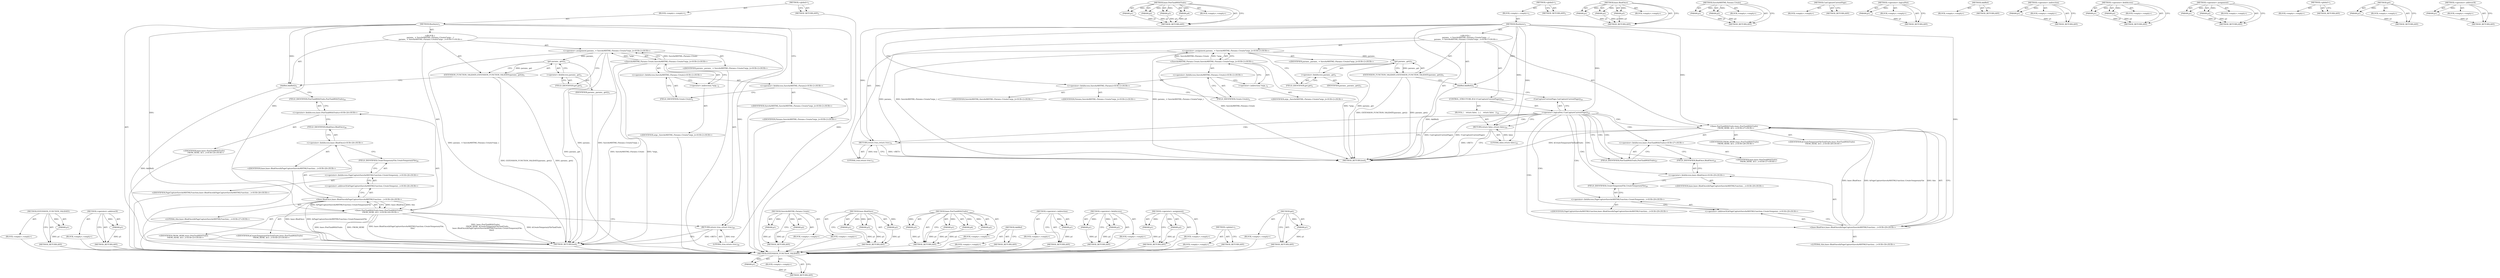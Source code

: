 digraph "&lt;operator&gt;.addressOf" {
vulnerable_83 [label=<(METHOD,EXTENSION_FUNCTION_VALIDATE)>];
vulnerable_84 [label=<(PARAM,p1)>];
vulnerable_85 [label=<(BLOCK,&lt;empty&gt;,&lt;empty&gt;)>];
vulnerable_86 [label=<(METHOD_RETURN,ANY)>];
vulnerable_107 [label=<(METHOD,&lt;operator&gt;.addressOf)>];
vulnerable_108 [label=<(PARAM,p1)>];
vulnerable_109 [label=<(BLOCK,&lt;empty&gt;,&lt;empty&gt;)>];
vulnerable_110 [label=<(METHOD_RETURN,ANY)>];
vulnerable_6 [label=<(METHOD,&lt;global&gt;)<SUB>1</SUB>>];
vulnerable_7 [label=<(BLOCK,&lt;empty&gt;,&lt;empty&gt;)<SUB>1</SUB>>];
vulnerable_8 [label=<(METHOD,RunAsync)<SUB>1</SUB>>];
vulnerable_9 [label="<(BLOCK,{
  params_ = SaveAsMHTML::Params::Create(*args...,{
  params_ = SaveAsMHTML::Params::Create(*args...)<SUB>1</SUB>>"];
vulnerable_10 [label="<(&lt;operator&gt;.assignment,params_ = SaveAsMHTML::Params::Create(*args_))<SUB>2</SUB>>"];
vulnerable_11 [label="<(IDENTIFIER,params_,params_ = SaveAsMHTML::Params::Create(*args_))<SUB>2</SUB>>"];
vulnerable_12 [label="<(SaveAsMHTML.Params.Create,SaveAsMHTML::Params::Create(*args_))<SUB>2</SUB>>"];
vulnerable_13 [label="<(&lt;operator&gt;.fieldAccess,SaveAsMHTML::Params::Create)<SUB>2</SUB>>"];
vulnerable_14 [label="<(&lt;operator&gt;.fieldAccess,SaveAsMHTML::Params)<SUB>2</SUB>>"];
vulnerable_15 [label="<(IDENTIFIER,SaveAsMHTML,SaveAsMHTML::Params::Create(*args_))<SUB>2</SUB>>"];
vulnerable_16 [label="<(IDENTIFIER,Params,SaveAsMHTML::Params::Create(*args_))<SUB>2</SUB>>"];
vulnerable_17 [label=<(FIELD_IDENTIFIER,Create,Create)<SUB>2</SUB>>];
vulnerable_18 [label=<(&lt;operator&gt;.indirection,*args_)<SUB>2</SUB>>];
vulnerable_19 [label="<(IDENTIFIER,args_,SaveAsMHTML::Params::Create(*args_))<SUB>2</SUB>>"];
vulnerable_20 [label=<(EXTENSION_FUNCTION_VALIDATE,EXTENSION_FUNCTION_VALIDATE(params_.get()))<SUB>3</SUB>>];
vulnerable_21 [label=<(get,params_.get())<SUB>3</SUB>>];
vulnerable_22 [label=<(&lt;operator&gt;.fieldAccess,params_.get)<SUB>3</SUB>>];
vulnerable_23 [label=<(IDENTIFIER,params_,params_.get())<SUB>3</SUB>>];
vulnerable_24 [label=<(FIELD_IDENTIFIER,get,get)<SUB>3</SUB>>];
vulnerable_25 [label=<(AddRef,AddRef())<SUB>5</SUB>>];
vulnerable_26 [label="<(base.PostTaskWithTraits,base::PostTaskWithTraits(
       FROM_HERE, kCr...)<SUB>24</SUB>>"];
vulnerable_27 [label="<(&lt;operator&gt;.fieldAccess,base::PostTaskWithTraits)<SUB>24</SUB>>"];
vulnerable_28 [label="<(IDENTIFIER,base,base::PostTaskWithTraits(
       FROM_HERE, kCr...)<SUB>24</SUB>>"];
vulnerable_29 [label=<(FIELD_IDENTIFIER,PostTaskWithTraits,PostTaskWithTraits)<SUB>24</SUB>>];
vulnerable_30 [label="<(IDENTIFIER,FROM_HERE,base::PostTaskWithTraits(
       FROM_HERE, kCr...)<SUB>25</SUB>>"];
vulnerable_31 [label="<(IDENTIFIER,kCreateTemporaryFileTaskTraits,base::PostTaskWithTraits(
       FROM_HERE, kCr...)<SUB>25</SUB>>"];
vulnerable_32 [label="<(base.BindOnce,base::BindOnce(&amp;PageCaptureSaveAsMHTMLFunction:...)<SUB>26</SUB>>"];
vulnerable_33 [label="<(&lt;operator&gt;.fieldAccess,base::BindOnce)<SUB>26</SUB>>"];
vulnerable_34 [label="<(IDENTIFIER,base,base::BindOnce(&amp;PageCaptureSaveAsMHTMLFunction:...)<SUB>26</SUB>>"];
vulnerable_35 [label=<(FIELD_IDENTIFIER,BindOnce,BindOnce)<SUB>26</SUB>>];
vulnerable_36 [label="<(&lt;operator&gt;.addressOf,&amp;PageCaptureSaveAsMHTMLFunction::CreateTemporar...)<SUB>26</SUB>>"];
vulnerable_37 [label="<(&lt;operator&gt;.fieldAccess,PageCaptureSaveAsMHTMLFunction::CreateTemporary...)<SUB>26</SUB>>"];
vulnerable_38 [label="<(IDENTIFIER,PageCaptureSaveAsMHTMLFunction,base::BindOnce(&amp;PageCaptureSaveAsMHTMLFunction:...)<SUB>26</SUB>>"];
vulnerable_39 [label=<(FIELD_IDENTIFIER,CreateTemporaryFile,CreateTemporaryFile)<SUB>26</SUB>>];
vulnerable_40 [label="<(LITERAL,this,base::BindOnce(&amp;PageCaptureSaveAsMHTMLFunction:...)<SUB>27</SUB>>"];
vulnerable_41 [label=<(RETURN,return true;,return true;)<SUB>28</SUB>>];
vulnerable_42 [label=<(LITERAL,true,return true;)<SUB>28</SUB>>];
vulnerable_43 [label=<(METHOD_RETURN,bool)<SUB>1</SUB>>];
vulnerable_45 [label=<(METHOD_RETURN,ANY)<SUB>1</SUB>>];
vulnerable_69 [label=<(METHOD,SaveAsMHTML.Params.Create)>];
vulnerable_70 [label=<(PARAM,p1)>];
vulnerable_71 [label=<(PARAM,p2)>];
vulnerable_72 [label=<(BLOCK,&lt;empty&gt;,&lt;empty&gt;)>];
vulnerable_73 [label=<(METHOD_RETURN,ANY)>];
vulnerable_101 [label=<(METHOD,base.BindOnce)>];
vulnerable_102 [label=<(PARAM,p1)>];
vulnerable_103 [label=<(PARAM,p2)>];
vulnerable_104 [label=<(PARAM,p3)>];
vulnerable_105 [label=<(BLOCK,&lt;empty&gt;,&lt;empty&gt;)>];
vulnerable_106 [label=<(METHOD_RETURN,ANY)>];
vulnerable_94 [label=<(METHOD,base.PostTaskWithTraits)>];
vulnerable_95 [label=<(PARAM,p1)>];
vulnerable_96 [label=<(PARAM,p2)>];
vulnerable_97 [label=<(PARAM,p3)>];
vulnerable_98 [label=<(PARAM,p4)>];
vulnerable_99 [label=<(BLOCK,&lt;empty&gt;,&lt;empty&gt;)>];
vulnerable_100 [label=<(METHOD_RETURN,ANY)>];
vulnerable_91 [label=<(METHOD,AddRef)>];
vulnerable_92 [label=<(BLOCK,&lt;empty&gt;,&lt;empty&gt;)>];
vulnerable_93 [label=<(METHOD_RETURN,ANY)>];
vulnerable_79 [label=<(METHOD,&lt;operator&gt;.indirection)>];
vulnerable_80 [label=<(PARAM,p1)>];
vulnerable_81 [label=<(BLOCK,&lt;empty&gt;,&lt;empty&gt;)>];
vulnerable_82 [label=<(METHOD_RETURN,ANY)>];
vulnerable_74 [label=<(METHOD,&lt;operator&gt;.fieldAccess)>];
vulnerable_75 [label=<(PARAM,p1)>];
vulnerable_76 [label=<(PARAM,p2)>];
vulnerable_77 [label=<(BLOCK,&lt;empty&gt;,&lt;empty&gt;)>];
vulnerable_78 [label=<(METHOD_RETURN,ANY)>];
vulnerable_64 [label=<(METHOD,&lt;operator&gt;.assignment)>];
vulnerable_65 [label=<(PARAM,p1)>];
vulnerable_66 [label=<(PARAM,p2)>];
vulnerable_67 [label=<(BLOCK,&lt;empty&gt;,&lt;empty&gt;)>];
vulnerable_68 [label=<(METHOD_RETURN,ANY)>];
vulnerable_58 [label=<(METHOD,&lt;global&gt;)<SUB>1</SUB>>];
vulnerable_59 [label=<(BLOCK,&lt;empty&gt;,&lt;empty&gt;)>];
vulnerable_60 [label=<(METHOD_RETURN,ANY)>];
vulnerable_87 [label=<(METHOD,get)>];
vulnerable_88 [label=<(PARAM,p1)>];
vulnerable_89 [label=<(BLOCK,&lt;empty&gt;,&lt;empty&gt;)>];
vulnerable_90 [label=<(METHOD_RETURN,ANY)>];
fixed_89 [label=<(METHOD,EXTENSION_FUNCTION_VALIDATE)>];
fixed_90 [label=<(PARAM,p1)>];
fixed_91 [label=<(BLOCK,&lt;empty&gt;,&lt;empty&gt;)>];
fixed_92 [label=<(METHOD_RETURN,ANY)>];
fixed_107 [label=<(METHOD,base.PostTaskWithTraits)>];
fixed_108 [label=<(PARAM,p1)>];
fixed_109 [label=<(PARAM,p2)>];
fixed_110 [label=<(PARAM,p3)>];
fixed_111 [label=<(PARAM,p4)>];
fixed_112 [label=<(BLOCK,&lt;empty&gt;,&lt;empty&gt;)>];
fixed_113 [label=<(METHOD_RETURN,ANY)>];
fixed_6 [label=<(METHOD,&lt;global&gt;)<SUB>1</SUB>>];
fixed_7 [label=<(BLOCK,&lt;empty&gt;,&lt;empty&gt;)<SUB>1</SUB>>];
fixed_8 [label=<(METHOD,RunAsync)<SUB>1</SUB>>];
fixed_9 [label="<(BLOCK,{
  params_ = SaveAsMHTML::Params::Create(*args...,{
  params_ = SaveAsMHTML::Params::Create(*args...)<SUB>1</SUB>>"];
fixed_10 [label="<(&lt;operator&gt;.assignment,params_ = SaveAsMHTML::Params::Create(*args_))<SUB>2</SUB>>"];
fixed_11 [label="<(IDENTIFIER,params_,params_ = SaveAsMHTML::Params::Create(*args_))<SUB>2</SUB>>"];
fixed_12 [label="<(SaveAsMHTML.Params.Create,SaveAsMHTML::Params::Create(*args_))<SUB>2</SUB>>"];
fixed_13 [label="<(&lt;operator&gt;.fieldAccess,SaveAsMHTML::Params::Create)<SUB>2</SUB>>"];
fixed_14 [label="<(&lt;operator&gt;.fieldAccess,SaveAsMHTML::Params)<SUB>2</SUB>>"];
fixed_15 [label="<(IDENTIFIER,SaveAsMHTML,SaveAsMHTML::Params::Create(*args_))<SUB>2</SUB>>"];
fixed_16 [label="<(IDENTIFIER,Params,SaveAsMHTML::Params::Create(*args_))<SUB>2</SUB>>"];
fixed_17 [label=<(FIELD_IDENTIFIER,Create,Create)<SUB>2</SUB>>];
fixed_18 [label=<(&lt;operator&gt;.indirection,*args_)<SUB>2</SUB>>];
fixed_19 [label="<(IDENTIFIER,args_,SaveAsMHTML::Params::Create(*args_))<SUB>2</SUB>>"];
fixed_20 [label=<(EXTENSION_FUNCTION_VALIDATE,EXTENSION_FUNCTION_VALIDATE(params_.get()))<SUB>3</SUB>>];
fixed_21 [label=<(get,params_.get())<SUB>3</SUB>>];
fixed_22 [label=<(&lt;operator&gt;.fieldAccess,params_.get)<SUB>3</SUB>>];
fixed_23 [label=<(IDENTIFIER,params_,params_.get())<SUB>3</SUB>>];
fixed_24 [label=<(FIELD_IDENTIFIER,get,get)<SUB>3</SUB>>];
fixed_25 [label=<(AddRef,AddRef())<SUB>5</SUB>>];
fixed_26 [label=<(CONTROL_STRUCTURE,IF,if (!CanCaptureCurrentPage()))<SUB>24</SUB>>];
fixed_27 [label=<(&lt;operator&gt;.logicalNot,!CanCaptureCurrentPage())<SUB>24</SUB>>];
fixed_28 [label=<(CanCaptureCurrentPage,CanCaptureCurrentPage())<SUB>24</SUB>>];
fixed_29 [label=<(BLOCK,{
    return false;
  },{
    return false;
  })<SUB>24</SUB>>];
fixed_30 [label=<(RETURN,return false;,return false;)<SUB>25</SUB>>];
fixed_31 [label=<(LITERAL,false,return false;)<SUB>25</SUB>>];
fixed_32 [label="<(base.PostTaskWithTraits,base::PostTaskWithTraits(
       FROM_HERE, kCr...)<SUB>27</SUB>>"];
fixed_33 [label="<(&lt;operator&gt;.fieldAccess,base::PostTaskWithTraits)<SUB>27</SUB>>"];
fixed_34 [label="<(IDENTIFIER,base,base::PostTaskWithTraits(
       FROM_HERE, kCr...)<SUB>27</SUB>>"];
fixed_35 [label=<(FIELD_IDENTIFIER,PostTaskWithTraits,PostTaskWithTraits)<SUB>27</SUB>>];
fixed_36 [label="<(IDENTIFIER,FROM_HERE,base::PostTaskWithTraits(
       FROM_HERE, kCr...)<SUB>28</SUB>>"];
fixed_37 [label="<(IDENTIFIER,kCreateTemporaryFileTaskTraits,base::PostTaskWithTraits(
       FROM_HERE, kCr...)<SUB>28</SUB>>"];
fixed_38 [label="<(base.BindOnce,base::BindOnce(&amp;PageCaptureSaveAsMHTMLFunction:...)<SUB>29</SUB>>"];
fixed_39 [label="<(&lt;operator&gt;.fieldAccess,base::BindOnce)<SUB>29</SUB>>"];
fixed_40 [label="<(IDENTIFIER,base,base::BindOnce(&amp;PageCaptureSaveAsMHTMLFunction:...)<SUB>29</SUB>>"];
fixed_41 [label=<(FIELD_IDENTIFIER,BindOnce,BindOnce)<SUB>29</SUB>>];
fixed_42 [label="<(&lt;operator&gt;.addressOf,&amp;PageCaptureSaveAsMHTMLFunction::CreateTemporar...)<SUB>29</SUB>>"];
fixed_43 [label="<(&lt;operator&gt;.fieldAccess,PageCaptureSaveAsMHTMLFunction::CreateTemporary...)<SUB>29</SUB>>"];
fixed_44 [label="<(IDENTIFIER,PageCaptureSaveAsMHTMLFunction,base::BindOnce(&amp;PageCaptureSaveAsMHTMLFunction:...)<SUB>29</SUB>>"];
fixed_45 [label=<(FIELD_IDENTIFIER,CreateTemporaryFile,CreateTemporaryFile)<SUB>29</SUB>>];
fixed_46 [label="<(LITERAL,this,base::BindOnce(&amp;PageCaptureSaveAsMHTMLFunction:...)<SUB>30</SUB>>"];
fixed_47 [label=<(RETURN,return true;,return true;)<SUB>31</SUB>>];
fixed_48 [label=<(LITERAL,true,return true;)<SUB>31</SUB>>];
fixed_49 [label=<(METHOD_RETURN,bool)<SUB>1</SUB>>];
fixed_51 [label=<(METHOD_RETURN,ANY)<SUB>1</SUB>>];
fixed_114 [label=<(METHOD,base.BindOnce)>];
fixed_115 [label=<(PARAM,p1)>];
fixed_116 [label=<(PARAM,p2)>];
fixed_117 [label=<(PARAM,p3)>];
fixed_118 [label=<(BLOCK,&lt;empty&gt;,&lt;empty&gt;)>];
fixed_119 [label=<(METHOD_RETURN,ANY)>];
fixed_75 [label=<(METHOD,SaveAsMHTML.Params.Create)>];
fixed_76 [label=<(PARAM,p1)>];
fixed_77 [label=<(PARAM,p2)>];
fixed_78 [label=<(BLOCK,&lt;empty&gt;,&lt;empty&gt;)>];
fixed_79 [label=<(METHOD_RETURN,ANY)>];
fixed_104 [label=<(METHOD,CanCaptureCurrentPage)>];
fixed_105 [label=<(BLOCK,&lt;empty&gt;,&lt;empty&gt;)>];
fixed_106 [label=<(METHOD_RETURN,ANY)>];
fixed_100 [label=<(METHOD,&lt;operator&gt;.logicalNot)>];
fixed_101 [label=<(PARAM,p1)>];
fixed_102 [label=<(BLOCK,&lt;empty&gt;,&lt;empty&gt;)>];
fixed_103 [label=<(METHOD_RETURN,ANY)>];
fixed_97 [label=<(METHOD,AddRef)>];
fixed_98 [label=<(BLOCK,&lt;empty&gt;,&lt;empty&gt;)>];
fixed_99 [label=<(METHOD_RETURN,ANY)>];
fixed_85 [label=<(METHOD,&lt;operator&gt;.indirection)>];
fixed_86 [label=<(PARAM,p1)>];
fixed_87 [label=<(BLOCK,&lt;empty&gt;,&lt;empty&gt;)>];
fixed_88 [label=<(METHOD_RETURN,ANY)>];
fixed_80 [label=<(METHOD,&lt;operator&gt;.fieldAccess)>];
fixed_81 [label=<(PARAM,p1)>];
fixed_82 [label=<(PARAM,p2)>];
fixed_83 [label=<(BLOCK,&lt;empty&gt;,&lt;empty&gt;)>];
fixed_84 [label=<(METHOD_RETURN,ANY)>];
fixed_70 [label=<(METHOD,&lt;operator&gt;.assignment)>];
fixed_71 [label=<(PARAM,p1)>];
fixed_72 [label=<(PARAM,p2)>];
fixed_73 [label=<(BLOCK,&lt;empty&gt;,&lt;empty&gt;)>];
fixed_74 [label=<(METHOD_RETURN,ANY)>];
fixed_64 [label=<(METHOD,&lt;global&gt;)<SUB>1</SUB>>];
fixed_65 [label=<(BLOCK,&lt;empty&gt;,&lt;empty&gt;)>];
fixed_66 [label=<(METHOD_RETURN,ANY)>];
fixed_93 [label=<(METHOD,get)>];
fixed_94 [label=<(PARAM,p1)>];
fixed_95 [label=<(BLOCK,&lt;empty&gt;,&lt;empty&gt;)>];
fixed_96 [label=<(METHOD_RETURN,ANY)>];
fixed_120 [label=<(METHOD,&lt;operator&gt;.addressOf)>];
fixed_121 [label=<(PARAM,p1)>];
fixed_122 [label=<(BLOCK,&lt;empty&gt;,&lt;empty&gt;)>];
fixed_123 [label=<(METHOD_RETURN,ANY)>];
vulnerable_83 -> vulnerable_84  [key=0, label="AST: "];
vulnerable_83 -> vulnerable_84  [key=1, label="DDG: "];
vulnerable_83 -> vulnerable_85  [key=0, label="AST: "];
vulnerable_83 -> vulnerable_86  [key=0, label="AST: "];
vulnerable_83 -> vulnerable_86  [key=1, label="CFG: "];
vulnerable_84 -> vulnerable_86  [key=0, label="DDG: p1"];
vulnerable_85 -> fixed_89  [key=0];
vulnerable_86 -> fixed_89  [key=0];
vulnerable_107 -> vulnerable_108  [key=0, label="AST: "];
vulnerable_107 -> vulnerable_108  [key=1, label="DDG: "];
vulnerable_107 -> vulnerable_109  [key=0, label="AST: "];
vulnerable_107 -> vulnerable_110  [key=0, label="AST: "];
vulnerable_107 -> vulnerable_110  [key=1, label="CFG: "];
vulnerable_108 -> vulnerable_110  [key=0, label="DDG: p1"];
vulnerable_109 -> fixed_89  [key=0];
vulnerable_110 -> fixed_89  [key=0];
vulnerable_6 -> vulnerable_7  [key=0, label="AST: "];
vulnerable_6 -> vulnerable_45  [key=0, label="AST: "];
vulnerable_6 -> vulnerable_45  [key=1, label="CFG: "];
vulnerable_7 -> vulnerable_8  [key=0, label="AST: "];
vulnerable_8 -> vulnerable_9  [key=0, label="AST: "];
vulnerable_8 -> vulnerable_43  [key=0, label="AST: "];
vulnerable_8 -> vulnerable_14  [key=0, label="CFG: "];
vulnerable_8 -> vulnerable_25  [key=0, label="DDG: "];
vulnerable_8 -> vulnerable_41  [key=0, label="DDG: "];
vulnerable_8 -> vulnerable_26  [key=0, label="DDG: "];
vulnerable_8 -> vulnerable_42  [key=0, label="DDG: "];
vulnerable_8 -> vulnerable_32  [key=0, label="DDG: "];
vulnerable_9 -> vulnerable_10  [key=0, label="AST: "];
vulnerable_9 -> vulnerable_20  [key=0, label="AST: "];
vulnerable_9 -> vulnerable_25  [key=0, label="AST: "];
vulnerable_9 -> vulnerable_26  [key=0, label="AST: "];
vulnerable_9 -> vulnerable_41  [key=0, label="AST: "];
vulnerable_10 -> vulnerable_11  [key=0, label="AST: "];
vulnerable_10 -> vulnerable_12  [key=0, label="AST: "];
vulnerable_10 -> vulnerable_24  [key=0, label="CFG: "];
vulnerable_10 -> vulnerable_43  [key=0, label="DDG: params_"];
vulnerable_10 -> vulnerable_43  [key=1, label="DDG: SaveAsMHTML::Params::Create(*args_)"];
vulnerable_10 -> vulnerable_43  [key=2, label="DDG: params_ = SaveAsMHTML::Params::Create(*args_)"];
vulnerable_10 -> vulnerable_21  [key=0, label="DDG: params_"];
vulnerable_11 -> fixed_89  [key=0];
vulnerable_12 -> vulnerable_13  [key=0, label="AST: "];
vulnerable_12 -> vulnerable_18  [key=0, label="AST: "];
vulnerable_12 -> vulnerable_10  [key=0, label="CFG: "];
vulnerable_12 -> vulnerable_10  [key=1, label="DDG: SaveAsMHTML::Params::Create"];
vulnerable_12 -> vulnerable_10  [key=2, label="DDG: *args_"];
vulnerable_12 -> vulnerable_43  [key=0, label="DDG: SaveAsMHTML::Params::Create"];
vulnerable_12 -> vulnerable_43  [key=1, label="DDG: *args_"];
vulnerable_13 -> vulnerable_14  [key=0, label="AST: "];
vulnerable_13 -> vulnerable_17  [key=0, label="AST: "];
vulnerable_13 -> vulnerable_18  [key=0, label="CFG: "];
vulnerable_14 -> vulnerable_15  [key=0, label="AST: "];
vulnerable_14 -> vulnerable_16  [key=0, label="AST: "];
vulnerable_14 -> vulnerable_17  [key=0, label="CFG: "];
vulnerable_15 -> fixed_89  [key=0];
vulnerable_16 -> fixed_89  [key=0];
vulnerable_17 -> vulnerable_13  [key=0, label="CFG: "];
vulnerable_18 -> vulnerable_19  [key=0, label="AST: "];
vulnerable_18 -> vulnerable_12  [key=0, label="CFG: "];
vulnerable_19 -> fixed_89  [key=0];
vulnerable_20 -> vulnerable_21  [key=0, label="AST: "];
vulnerable_20 -> vulnerable_25  [key=0, label="CFG: "];
vulnerable_20 -> vulnerable_43  [key=0, label="DDG: params_.get()"];
vulnerable_20 -> vulnerable_43  [key=1, label="DDG: EXTENSION_FUNCTION_VALIDATE(params_.get())"];
vulnerable_21 -> vulnerable_22  [key=0, label="AST: "];
vulnerable_21 -> vulnerable_20  [key=0, label="CFG: "];
vulnerable_21 -> vulnerable_20  [key=1, label="DDG: params_.get"];
vulnerable_21 -> vulnerable_43  [key=0, label="DDG: params_.get"];
vulnerable_22 -> vulnerable_23  [key=0, label="AST: "];
vulnerable_22 -> vulnerable_24  [key=0, label="AST: "];
vulnerable_22 -> vulnerable_21  [key=0, label="CFG: "];
vulnerable_23 -> fixed_89  [key=0];
vulnerable_24 -> vulnerable_22  [key=0, label="CFG: "];
vulnerable_25 -> vulnerable_29  [key=0, label="CFG: "];
vulnerable_25 -> vulnerable_43  [key=0, label="DDG: AddRef()"];
vulnerable_26 -> vulnerable_27  [key=0, label="AST: "];
vulnerable_26 -> vulnerable_30  [key=0, label="AST: "];
vulnerable_26 -> vulnerable_31  [key=0, label="AST: "];
vulnerable_26 -> vulnerable_32  [key=0, label="AST: "];
vulnerable_26 -> vulnerable_41  [key=0, label="CFG: "];
vulnerable_26 -> vulnerable_43  [key=0, label="DDG: base::PostTaskWithTraits"];
vulnerable_26 -> vulnerable_43  [key=1, label="DDG: FROM_HERE"];
vulnerable_26 -> vulnerable_43  [key=2, label="DDG: base::BindOnce(&amp;PageCaptureSaveAsMHTMLFunction::CreateTemporaryFile,
                      this)"];
vulnerable_26 -> vulnerable_43  [key=3, label="DDG: base::PostTaskWithTraits(
       FROM_HERE, kCreateTemporaryFileTaskTraits,
       base::BindOnce(&amp;PageCaptureSaveAsMHTMLFunction::CreateTemporaryFile,
                      this))"];
vulnerable_26 -> vulnerable_43  [key=4, label="DDG: kCreateTemporaryFileTaskTraits"];
vulnerable_27 -> vulnerable_28  [key=0, label="AST: "];
vulnerable_27 -> vulnerable_29  [key=0, label="AST: "];
vulnerable_27 -> vulnerable_35  [key=0, label="CFG: "];
vulnerable_28 -> fixed_89  [key=0];
vulnerable_29 -> vulnerable_27  [key=0, label="CFG: "];
vulnerable_30 -> fixed_89  [key=0];
vulnerable_31 -> fixed_89  [key=0];
vulnerable_32 -> vulnerable_33  [key=0, label="AST: "];
vulnerable_32 -> vulnerable_36  [key=0, label="AST: "];
vulnerable_32 -> vulnerable_40  [key=0, label="AST: "];
vulnerable_32 -> vulnerable_26  [key=0, label="CFG: "];
vulnerable_32 -> vulnerable_26  [key=1, label="DDG: base::BindOnce"];
vulnerable_32 -> vulnerable_26  [key=2, label="DDG: &amp;PageCaptureSaveAsMHTMLFunction::CreateTemporaryFile"];
vulnerable_32 -> vulnerable_26  [key=3, label="DDG: this"];
vulnerable_32 -> vulnerable_43  [key=0, label="DDG: base::BindOnce"];
vulnerable_32 -> vulnerable_43  [key=1, label="DDG: &amp;PageCaptureSaveAsMHTMLFunction::CreateTemporaryFile"];
vulnerable_33 -> vulnerable_34  [key=0, label="AST: "];
vulnerable_33 -> vulnerable_35  [key=0, label="AST: "];
vulnerable_33 -> vulnerable_39  [key=0, label="CFG: "];
vulnerable_34 -> fixed_89  [key=0];
vulnerable_35 -> vulnerable_33  [key=0, label="CFG: "];
vulnerable_36 -> vulnerable_37  [key=0, label="AST: "];
vulnerable_36 -> vulnerable_32  [key=0, label="CFG: "];
vulnerable_37 -> vulnerable_38  [key=0, label="AST: "];
vulnerable_37 -> vulnerable_39  [key=0, label="AST: "];
vulnerable_37 -> vulnerable_36  [key=0, label="CFG: "];
vulnerable_38 -> fixed_89  [key=0];
vulnerable_39 -> vulnerable_37  [key=0, label="CFG: "];
vulnerable_40 -> fixed_89  [key=0];
vulnerable_41 -> vulnerable_42  [key=0, label="AST: "];
vulnerable_41 -> vulnerable_43  [key=0, label="CFG: "];
vulnerable_41 -> vulnerable_43  [key=1, label="DDG: &lt;RET&gt;"];
vulnerable_42 -> vulnerable_41  [key=0, label="DDG: true"];
vulnerable_43 -> fixed_89  [key=0];
vulnerable_45 -> fixed_89  [key=0];
vulnerable_69 -> vulnerable_70  [key=0, label="AST: "];
vulnerable_69 -> vulnerable_70  [key=1, label="DDG: "];
vulnerable_69 -> vulnerable_72  [key=0, label="AST: "];
vulnerable_69 -> vulnerable_71  [key=0, label="AST: "];
vulnerable_69 -> vulnerable_71  [key=1, label="DDG: "];
vulnerable_69 -> vulnerable_73  [key=0, label="AST: "];
vulnerable_69 -> vulnerable_73  [key=1, label="CFG: "];
vulnerable_70 -> vulnerable_73  [key=0, label="DDG: p1"];
vulnerable_71 -> vulnerable_73  [key=0, label="DDG: p2"];
vulnerable_72 -> fixed_89  [key=0];
vulnerable_73 -> fixed_89  [key=0];
vulnerable_101 -> vulnerable_102  [key=0, label="AST: "];
vulnerable_101 -> vulnerable_102  [key=1, label="DDG: "];
vulnerable_101 -> vulnerable_105  [key=0, label="AST: "];
vulnerable_101 -> vulnerable_103  [key=0, label="AST: "];
vulnerable_101 -> vulnerable_103  [key=1, label="DDG: "];
vulnerable_101 -> vulnerable_106  [key=0, label="AST: "];
vulnerable_101 -> vulnerable_106  [key=1, label="CFG: "];
vulnerable_101 -> vulnerable_104  [key=0, label="AST: "];
vulnerable_101 -> vulnerable_104  [key=1, label="DDG: "];
vulnerable_102 -> vulnerable_106  [key=0, label="DDG: p1"];
vulnerable_103 -> vulnerable_106  [key=0, label="DDG: p2"];
vulnerable_104 -> vulnerable_106  [key=0, label="DDG: p3"];
vulnerable_105 -> fixed_89  [key=0];
vulnerable_106 -> fixed_89  [key=0];
vulnerable_94 -> vulnerable_95  [key=0, label="AST: "];
vulnerable_94 -> vulnerable_95  [key=1, label="DDG: "];
vulnerable_94 -> vulnerable_99  [key=0, label="AST: "];
vulnerable_94 -> vulnerable_96  [key=0, label="AST: "];
vulnerable_94 -> vulnerable_96  [key=1, label="DDG: "];
vulnerable_94 -> vulnerable_100  [key=0, label="AST: "];
vulnerable_94 -> vulnerable_100  [key=1, label="CFG: "];
vulnerable_94 -> vulnerable_97  [key=0, label="AST: "];
vulnerable_94 -> vulnerable_97  [key=1, label="DDG: "];
vulnerable_94 -> vulnerable_98  [key=0, label="AST: "];
vulnerable_94 -> vulnerable_98  [key=1, label="DDG: "];
vulnerable_95 -> vulnerable_100  [key=0, label="DDG: p1"];
vulnerable_96 -> vulnerable_100  [key=0, label="DDG: p2"];
vulnerable_97 -> vulnerable_100  [key=0, label="DDG: p3"];
vulnerable_98 -> vulnerable_100  [key=0, label="DDG: p4"];
vulnerable_99 -> fixed_89  [key=0];
vulnerable_100 -> fixed_89  [key=0];
vulnerable_91 -> vulnerable_92  [key=0, label="AST: "];
vulnerable_91 -> vulnerable_93  [key=0, label="AST: "];
vulnerable_91 -> vulnerable_93  [key=1, label="CFG: "];
vulnerable_92 -> fixed_89  [key=0];
vulnerable_93 -> fixed_89  [key=0];
vulnerable_79 -> vulnerable_80  [key=0, label="AST: "];
vulnerable_79 -> vulnerable_80  [key=1, label="DDG: "];
vulnerable_79 -> vulnerable_81  [key=0, label="AST: "];
vulnerable_79 -> vulnerable_82  [key=0, label="AST: "];
vulnerable_79 -> vulnerable_82  [key=1, label="CFG: "];
vulnerable_80 -> vulnerable_82  [key=0, label="DDG: p1"];
vulnerable_81 -> fixed_89  [key=0];
vulnerable_82 -> fixed_89  [key=0];
vulnerable_74 -> vulnerable_75  [key=0, label="AST: "];
vulnerable_74 -> vulnerable_75  [key=1, label="DDG: "];
vulnerable_74 -> vulnerable_77  [key=0, label="AST: "];
vulnerable_74 -> vulnerable_76  [key=0, label="AST: "];
vulnerable_74 -> vulnerable_76  [key=1, label="DDG: "];
vulnerable_74 -> vulnerable_78  [key=0, label="AST: "];
vulnerable_74 -> vulnerable_78  [key=1, label="CFG: "];
vulnerable_75 -> vulnerable_78  [key=0, label="DDG: p1"];
vulnerable_76 -> vulnerable_78  [key=0, label="DDG: p2"];
vulnerable_77 -> fixed_89  [key=0];
vulnerable_78 -> fixed_89  [key=0];
vulnerable_64 -> vulnerable_65  [key=0, label="AST: "];
vulnerable_64 -> vulnerable_65  [key=1, label="DDG: "];
vulnerable_64 -> vulnerable_67  [key=0, label="AST: "];
vulnerable_64 -> vulnerable_66  [key=0, label="AST: "];
vulnerable_64 -> vulnerable_66  [key=1, label="DDG: "];
vulnerable_64 -> vulnerable_68  [key=0, label="AST: "];
vulnerable_64 -> vulnerable_68  [key=1, label="CFG: "];
vulnerable_65 -> vulnerable_68  [key=0, label="DDG: p1"];
vulnerable_66 -> vulnerable_68  [key=0, label="DDG: p2"];
vulnerable_67 -> fixed_89  [key=0];
vulnerable_68 -> fixed_89  [key=0];
vulnerable_58 -> vulnerable_59  [key=0, label="AST: "];
vulnerable_58 -> vulnerable_60  [key=0, label="AST: "];
vulnerable_58 -> vulnerable_60  [key=1, label="CFG: "];
vulnerable_59 -> fixed_89  [key=0];
vulnerable_60 -> fixed_89  [key=0];
vulnerable_87 -> vulnerable_88  [key=0, label="AST: "];
vulnerable_87 -> vulnerable_88  [key=1, label="DDG: "];
vulnerable_87 -> vulnerable_89  [key=0, label="AST: "];
vulnerable_87 -> vulnerable_90  [key=0, label="AST: "];
vulnerable_87 -> vulnerable_90  [key=1, label="CFG: "];
vulnerable_88 -> vulnerable_90  [key=0, label="DDG: p1"];
vulnerable_89 -> fixed_89  [key=0];
vulnerable_90 -> fixed_89  [key=0];
fixed_89 -> fixed_90  [key=0, label="AST: "];
fixed_89 -> fixed_90  [key=1, label="DDG: "];
fixed_89 -> fixed_91  [key=0, label="AST: "];
fixed_89 -> fixed_92  [key=0, label="AST: "];
fixed_89 -> fixed_92  [key=1, label="CFG: "];
fixed_90 -> fixed_92  [key=0, label="DDG: p1"];
fixed_107 -> fixed_108  [key=0, label="AST: "];
fixed_107 -> fixed_108  [key=1, label="DDG: "];
fixed_107 -> fixed_112  [key=0, label="AST: "];
fixed_107 -> fixed_109  [key=0, label="AST: "];
fixed_107 -> fixed_109  [key=1, label="DDG: "];
fixed_107 -> fixed_113  [key=0, label="AST: "];
fixed_107 -> fixed_113  [key=1, label="CFG: "];
fixed_107 -> fixed_110  [key=0, label="AST: "];
fixed_107 -> fixed_110  [key=1, label="DDG: "];
fixed_107 -> fixed_111  [key=0, label="AST: "];
fixed_107 -> fixed_111  [key=1, label="DDG: "];
fixed_108 -> fixed_113  [key=0, label="DDG: p1"];
fixed_109 -> fixed_113  [key=0, label="DDG: p2"];
fixed_110 -> fixed_113  [key=0, label="DDG: p3"];
fixed_111 -> fixed_113  [key=0, label="DDG: p4"];
fixed_6 -> fixed_7  [key=0, label="AST: "];
fixed_6 -> fixed_51  [key=0, label="AST: "];
fixed_6 -> fixed_51  [key=1, label="CFG: "];
fixed_7 -> fixed_8  [key=0, label="AST: "];
fixed_8 -> fixed_9  [key=0, label="AST: "];
fixed_8 -> fixed_49  [key=0, label="AST: "];
fixed_8 -> fixed_14  [key=0, label="CFG: "];
fixed_8 -> fixed_25  [key=0, label="DDG: "];
fixed_8 -> fixed_47  [key=0, label="DDG: "];
fixed_8 -> fixed_32  [key=0, label="DDG: "];
fixed_8 -> fixed_48  [key=0, label="DDG: "];
fixed_8 -> fixed_27  [key=0, label="DDG: "];
fixed_8 -> fixed_30  [key=0, label="DDG: "];
fixed_8 -> fixed_38  [key=0, label="DDG: "];
fixed_8 -> fixed_31  [key=0, label="DDG: "];
fixed_9 -> fixed_10  [key=0, label="AST: "];
fixed_9 -> fixed_20  [key=0, label="AST: "];
fixed_9 -> fixed_25  [key=0, label="AST: "];
fixed_9 -> fixed_26  [key=0, label="AST: "];
fixed_9 -> fixed_32  [key=0, label="AST: "];
fixed_9 -> fixed_47  [key=0, label="AST: "];
fixed_10 -> fixed_11  [key=0, label="AST: "];
fixed_10 -> fixed_12  [key=0, label="AST: "];
fixed_10 -> fixed_24  [key=0, label="CFG: "];
fixed_10 -> fixed_49  [key=0, label="DDG: params_"];
fixed_10 -> fixed_49  [key=1, label="DDG: SaveAsMHTML::Params::Create(*args_)"];
fixed_10 -> fixed_49  [key=2, label="DDG: params_ = SaveAsMHTML::Params::Create(*args_)"];
fixed_10 -> fixed_21  [key=0, label="DDG: params_"];
fixed_12 -> fixed_13  [key=0, label="AST: "];
fixed_12 -> fixed_18  [key=0, label="AST: "];
fixed_12 -> fixed_10  [key=0, label="CFG: "];
fixed_12 -> fixed_10  [key=1, label="DDG: SaveAsMHTML::Params::Create"];
fixed_12 -> fixed_10  [key=2, label="DDG: *args_"];
fixed_12 -> fixed_49  [key=0, label="DDG: SaveAsMHTML::Params::Create"];
fixed_12 -> fixed_49  [key=1, label="DDG: *args_"];
fixed_13 -> fixed_14  [key=0, label="AST: "];
fixed_13 -> fixed_17  [key=0, label="AST: "];
fixed_13 -> fixed_18  [key=0, label="CFG: "];
fixed_14 -> fixed_15  [key=0, label="AST: "];
fixed_14 -> fixed_16  [key=0, label="AST: "];
fixed_14 -> fixed_17  [key=0, label="CFG: "];
fixed_17 -> fixed_13  [key=0, label="CFG: "];
fixed_18 -> fixed_19  [key=0, label="AST: "];
fixed_18 -> fixed_12  [key=0, label="CFG: "];
fixed_20 -> fixed_21  [key=0, label="AST: "];
fixed_20 -> fixed_25  [key=0, label="CFG: "];
fixed_20 -> fixed_49  [key=0, label="DDG: params_.get()"];
fixed_20 -> fixed_49  [key=1, label="DDG: EXTENSION_FUNCTION_VALIDATE(params_.get())"];
fixed_21 -> fixed_22  [key=0, label="AST: "];
fixed_21 -> fixed_20  [key=0, label="CFG: "];
fixed_21 -> fixed_20  [key=1, label="DDG: params_.get"];
fixed_21 -> fixed_49  [key=0, label="DDG: params_.get"];
fixed_22 -> fixed_23  [key=0, label="AST: "];
fixed_22 -> fixed_24  [key=0, label="AST: "];
fixed_22 -> fixed_21  [key=0, label="CFG: "];
fixed_24 -> fixed_22  [key=0, label="CFG: "];
fixed_25 -> fixed_28  [key=0, label="CFG: "];
fixed_25 -> fixed_49  [key=0, label="DDG: AddRef()"];
fixed_26 -> fixed_27  [key=0, label="AST: "];
fixed_26 -> fixed_29  [key=0, label="AST: "];
fixed_27 -> fixed_28  [key=0, label="AST: "];
fixed_27 -> fixed_30  [key=0, label="CFG: "];
fixed_27 -> fixed_30  [key=1, label="CDG: "];
fixed_27 -> fixed_35  [key=0, label="CFG: "];
fixed_27 -> fixed_35  [key=1, label="CDG: "];
fixed_27 -> fixed_49  [key=0, label="DDG: CanCaptureCurrentPage()"];
fixed_27 -> fixed_49  [key=1, label="DDG: !CanCaptureCurrentPage()"];
fixed_27 -> fixed_47  [key=0, label="CDG: "];
fixed_27 -> fixed_32  [key=0, label="CDG: "];
fixed_27 -> fixed_33  [key=0, label="CDG: "];
fixed_27 -> fixed_42  [key=0, label="CDG: "];
fixed_27 -> fixed_38  [key=0, label="CDG: "];
fixed_27 -> fixed_41  [key=0, label="CDG: "];
fixed_27 -> fixed_45  [key=0, label="CDG: "];
fixed_27 -> fixed_39  [key=0, label="CDG: "];
fixed_27 -> fixed_43  [key=0, label="CDG: "];
fixed_28 -> fixed_27  [key=0, label="CFG: "];
fixed_29 -> fixed_30  [key=0, label="AST: "];
fixed_30 -> fixed_31  [key=0, label="AST: "];
fixed_30 -> fixed_49  [key=0, label="CFG: "];
fixed_30 -> fixed_49  [key=1, label="DDG: &lt;RET&gt;"];
fixed_31 -> fixed_30  [key=0, label="DDG: false"];
fixed_32 -> fixed_33  [key=0, label="AST: "];
fixed_32 -> fixed_36  [key=0, label="AST: "];
fixed_32 -> fixed_37  [key=0, label="AST: "];
fixed_32 -> fixed_38  [key=0, label="AST: "];
fixed_32 -> fixed_47  [key=0, label="CFG: "];
fixed_32 -> fixed_49  [key=0, label="DDG: kCreateTemporaryFileTaskTraits"];
fixed_33 -> fixed_34  [key=0, label="AST: "];
fixed_33 -> fixed_35  [key=0, label="AST: "];
fixed_33 -> fixed_41  [key=0, label="CFG: "];
fixed_35 -> fixed_33  [key=0, label="CFG: "];
fixed_38 -> fixed_39  [key=0, label="AST: "];
fixed_38 -> fixed_42  [key=0, label="AST: "];
fixed_38 -> fixed_46  [key=0, label="AST: "];
fixed_38 -> fixed_32  [key=0, label="CFG: "];
fixed_38 -> fixed_32  [key=1, label="DDG: base::BindOnce"];
fixed_38 -> fixed_32  [key=2, label="DDG: &amp;PageCaptureSaveAsMHTMLFunction::CreateTemporaryFile"];
fixed_38 -> fixed_32  [key=3, label="DDG: this"];
fixed_39 -> fixed_40  [key=0, label="AST: "];
fixed_39 -> fixed_41  [key=0, label="AST: "];
fixed_39 -> fixed_45  [key=0, label="CFG: "];
fixed_41 -> fixed_39  [key=0, label="CFG: "];
fixed_42 -> fixed_43  [key=0, label="AST: "];
fixed_42 -> fixed_38  [key=0, label="CFG: "];
fixed_43 -> fixed_44  [key=0, label="AST: "];
fixed_43 -> fixed_45  [key=0, label="AST: "];
fixed_43 -> fixed_42  [key=0, label="CFG: "];
fixed_45 -> fixed_43  [key=0, label="CFG: "];
fixed_47 -> fixed_48  [key=0, label="AST: "];
fixed_47 -> fixed_49  [key=0, label="CFG: "];
fixed_47 -> fixed_49  [key=1, label="DDG: &lt;RET&gt;"];
fixed_48 -> fixed_47  [key=0, label="DDG: true"];
fixed_114 -> fixed_115  [key=0, label="AST: "];
fixed_114 -> fixed_115  [key=1, label="DDG: "];
fixed_114 -> fixed_118  [key=0, label="AST: "];
fixed_114 -> fixed_116  [key=0, label="AST: "];
fixed_114 -> fixed_116  [key=1, label="DDG: "];
fixed_114 -> fixed_119  [key=0, label="AST: "];
fixed_114 -> fixed_119  [key=1, label="CFG: "];
fixed_114 -> fixed_117  [key=0, label="AST: "];
fixed_114 -> fixed_117  [key=1, label="DDG: "];
fixed_115 -> fixed_119  [key=0, label="DDG: p1"];
fixed_116 -> fixed_119  [key=0, label="DDG: p2"];
fixed_117 -> fixed_119  [key=0, label="DDG: p3"];
fixed_75 -> fixed_76  [key=0, label="AST: "];
fixed_75 -> fixed_76  [key=1, label="DDG: "];
fixed_75 -> fixed_78  [key=0, label="AST: "];
fixed_75 -> fixed_77  [key=0, label="AST: "];
fixed_75 -> fixed_77  [key=1, label="DDG: "];
fixed_75 -> fixed_79  [key=0, label="AST: "];
fixed_75 -> fixed_79  [key=1, label="CFG: "];
fixed_76 -> fixed_79  [key=0, label="DDG: p1"];
fixed_77 -> fixed_79  [key=0, label="DDG: p2"];
fixed_104 -> fixed_105  [key=0, label="AST: "];
fixed_104 -> fixed_106  [key=0, label="AST: "];
fixed_104 -> fixed_106  [key=1, label="CFG: "];
fixed_100 -> fixed_101  [key=0, label="AST: "];
fixed_100 -> fixed_101  [key=1, label="DDG: "];
fixed_100 -> fixed_102  [key=0, label="AST: "];
fixed_100 -> fixed_103  [key=0, label="AST: "];
fixed_100 -> fixed_103  [key=1, label="CFG: "];
fixed_101 -> fixed_103  [key=0, label="DDG: p1"];
fixed_97 -> fixed_98  [key=0, label="AST: "];
fixed_97 -> fixed_99  [key=0, label="AST: "];
fixed_97 -> fixed_99  [key=1, label="CFG: "];
fixed_85 -> fixed_86  [key=0, label="AST: "];
fixed_85 -> fixed_86  [key=1, label="DDG: "];
fixed_85 -> fixed_87  [key=0, label="AST: "];
fixed_85 -> fixed_88  [key=0, label="AST: "];
fixed_85 -> fixed_88  [key=1, label="CFG: "];
fixed_86 -> fixed_88  [key=0, label="DDG: p1"];
fixed_80 -> fixed_81  [key=0, label="AST: "];
fixed_80 -> fixed_81  [key=1, label="DDG: "];
fixed_80 -> fixed_83  [key=0, label="AST: "];
fixed_80 -> fixed_82  [key=0, label="AST: "];
fixed_80 -> fixed_82  [key=1, label="DDG: "];
fixed_80 -> fixed_84  [key=0, label="AST: "];
fixed_80 -> fixed_84  [key=1, label="CFG: "];
fixed_81 -> fixed_84  [key=0, label="DDG: p1"];
fixed_82 -> fixed_84  [key=0, label="DDG: p2"];
fixed_70 -> fixed_71  [key=0, label="AST: "];
fixed_70 -> fixed_71  [key=1, label="DDG: "];
fixed_70 -> fixed_73  [key=0, label="AST: "];
fixed_70 -> fixed_72  [key=0, label="AST: "];
fixed_70 -> fixed_72  [key=1, label="DDG: "];
fixed_70 -> fixed_74  [key=0, label="AST: "];
fixed_70 -> fixed_74  [key=1, label="CFG: "];
fixed_71 -> fixed_74  [key=0, label="DDG: p1"];
fixed_72 -> fixed_74  [key=0, label="DDG: p2"];
fixed_64 -> fixed_65  [key=0, label="AST: "];
fixed_64 -> fixed_66  [key=0, label="AST: "];
fixed_64 -> fixed_66  [key=1, label="CFG: "];
fixed_93 -> fixed_94  [key=0, label="AST: "];
fixed_93 -> fixed_94  [key=1, label="DDG: "];
fixed_93 -> fixed_95  [key=0, label="AST: "];
fixed_93 -> fixed_96  [key=0, label="AST: "];
fixed_93 -> fixed_96  [key=1, label="CFG: "];
fixed_94 -> fixed_96  [key=0, label="DDG: p1"];
fixed_120 -> fixed_121  [key=0, label="AST: "];
fixed_120 -> fixed_121  [key=1, label="DDG: "];
fixed_120 -> fixed_122  [key=0, label="AST: "];
fixed_120 -> fixed_123  [key=0, label="AST: "];
fixed_120 -> fixed_123  [key=1, label="CFG: "];
fixed_121 -> fixed_123  [key=0, label="DDG: p1"];
}
